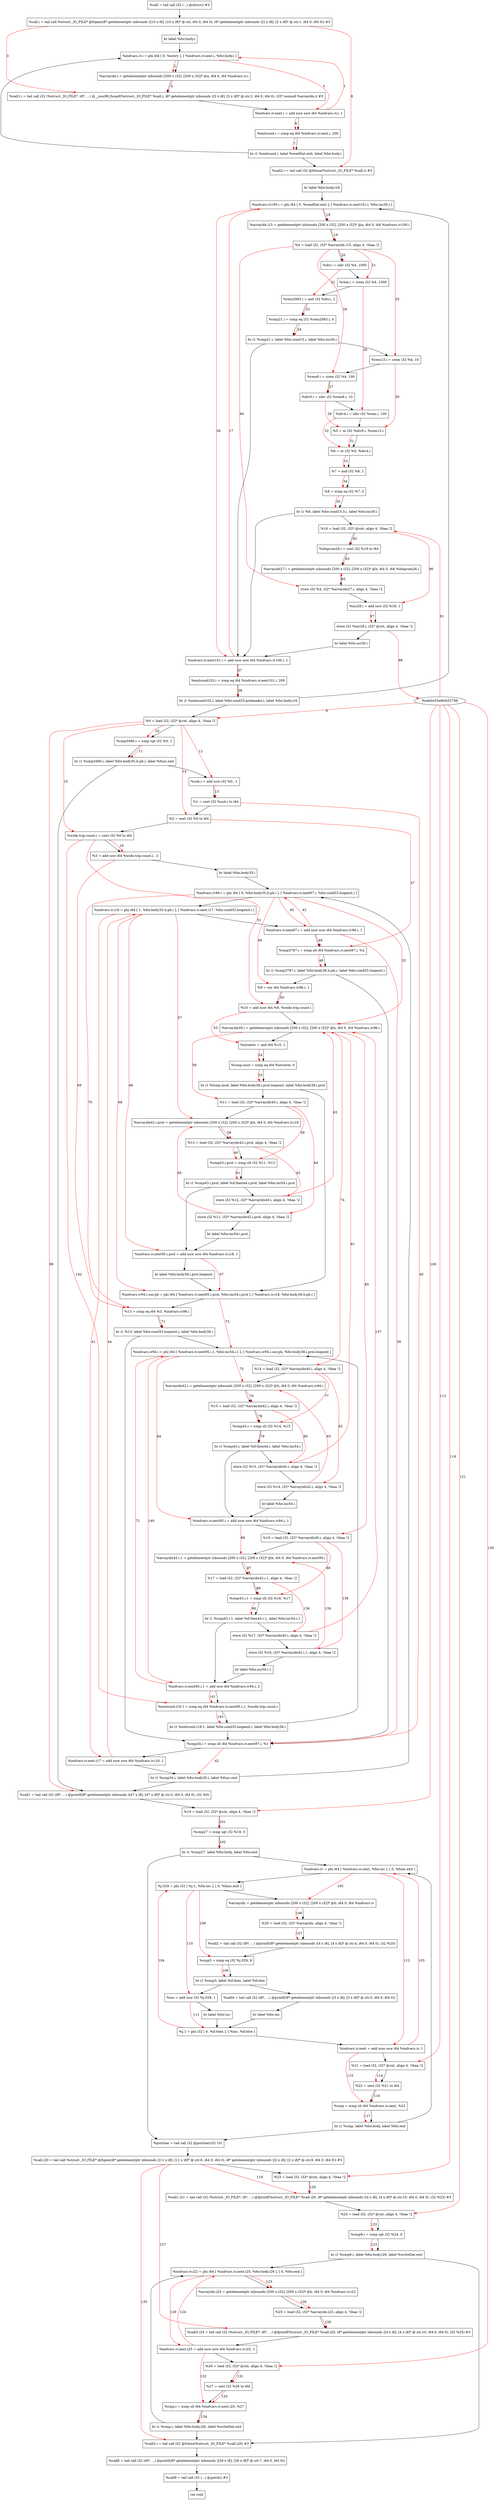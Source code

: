 digraph "CDFG for'main' function" {
	Node0x55a6fcb5b948[shape=record, label="  %call = tail call i32 (...) @clrscr() #3"]
	Node0x55a6fcb5bab8[shape=record, label="  %call.i = tail call %struct._IO_FILE* @fopen(i8* getelementptr inbounds ([10 x i8], [10 x i8]* @.str, i64 0, i64 0), i8* getelementptr inbounds ([2 x i8], [2 x i8]* @.str.1, i64 0, i64 0)) #3"]
	Node0x55a6fcb5bc58[shape=record, label="  br label %for.body.i"]
	Node0x55a6fcb5bd38[shape=record, label="  %indvars.iv.i = phi i64 [ 0, %entry ], [ %indvars.iv.next.i, %for.body.i ]"]
	Node0x55a6fcb5be18[shape=record, label="  %arrayidx.i = getelementptr inbounds [200 x i32], [200 x i32]* @a, i64 0, i64 %indvars.iv.i"]
	Node0x55a6fcb578c0[shape=record, label="  %call1.i = tail call i32 (%struct._IO_FILE*, i8*, ...) @__isoc99_fscanf(%struct._IO_FILE* %call.i, i8* getelementptr inbounds ([3 x i8], [3 x i8]* @.str.2, i64 0, i64 0), i32* nonnull %arrayidx.i) #3"]
	Node0x55a6fcb579b0[shape=record, label="  %indvars.iv.next.i = add nuw nsw i64 %indvars.iv.i, 1"]
	Node0x55a6fcb57a50[shape=record, label="  %exitcond.i = icmp eq i64 %indvars.iv.next.i, 200"]
	Node0x55a6fcb57b28[shape=record, label="  br i1 %exitcond.i, label %readDat.exit, label %for.body.i"]
	Node0x55a6fcb57bc0[shape=record, label="  %call2.i = tail call i32 @fclose(%struct._IO_FILE* %call.i) #3"]
	Node0x55a6fcb57cc8[shape=record, label="  br label %for.body.i16"]
	Node0x55a6fcb57f78[shape=record, label="  %0 = load i32, i32* @cnt, align 4, !tbaa !2"]
	Node0x55a6fcb5cee0[shape=record, label="  %cmp3490.i = icmp sgt i32 %0, 1"]
	Node0x55a6fcb5d148[shape=record, label="  br i1 %cmp3490.i, label %for.body35.lr.ph.i, label %func.exit"]
	Node0x55a6fcb5d1f0[shape=record, label="  %sub.i = add nsw i32 %0, -1"]
	Node0x55a6fcb5cfe8[shape=record, label="  %1 = sext i32 %sub.i to i64"]
	Node0x55a6fcb5d268[shape=record, label="  %2 = sext i32 %0 to i64"]
	Node0x55a6fcb5d2f8[shape=record, label="  %wide.trip.count.i = zext i32 %0 to i64"]
	Node0x55a6fcb5d400[shape=record, label="  %3 = add nsw i64 %wide.trip.count.i, -2"]
	Node0x55a6fcb5d508[shape=record, label="  br label %for.body35.i"]
	Node0x55a6fcb5d608[shape=record, label="  %indvars.iv100.i = phi i64 [ 0, %readDat.exit ], [ %indvars.iv.next101.i, %for.inc30.i ]"]
	Node0x55a6fcb5d748[shape=record, label="  %arrayidx.i15 = getelementptr inbounds [200 x i32], [200 x i32]* @a, i64 0, i64 %indvars.iv100.i"]
	Node0x55a6fcb5d7b8[shape=record, label="  %4 = load i32, i32* %arrayidx.i15, align 4, !tbaa !2"]
	Node0x55a6fcb5d880[shape=record, label="  %div.i = sdiv i32 %4, 1000"]
	Node0x55a6fcb5d8f0[shape=record, label="  %rem.i = srem i32 %4, 1000"]
	Node0x55a6fcb5d980[shape=record, label="  %rem2083.i = and i32 %div.i, 1"]
	Node0x55a6fcb5dd10[shape=record, label="  %cmp21.i = icmp eq i32 %rem2083.i, 0"]
	Node0x55a6fcb5de98[shape=record, label="  br i1 %cmp21.i, label %for.cond15.i, label %for.inc30.i"]
	Node0x55a6fcb5df10[shape=record, label="  %rem13.i = srem i32 %4, 10"]
	Node0x55a6fcb5dfa0[shape=record, label="  %rem8.i = srem i32 %4, 100"]
	Node0x55a6fcb5e030[shape=record, label="  %div9.i = sdiv i32 %rem8.i, 10"]
	Node0x55a6fcb5e0c0[shape=record, label="  %div4.i = sdiv i32 %rem.i, 100"]
	Node0x55a6fcb5e150[shape=record, label="  %5 = or i32 %div9.i, %rem13.i"]
	Node0x55a6fcb5e1c0[shape=record, label="  %6 = or i32 %5, %div4.i"]
	Node0x55a6fcb5e230[shape=record, label="  %7 = and i32 %6, 1"]
	Node0x55a6fcb5e2a0[shape=record, label="  %8 = icmp eq i32 %7, 0"]
	Node0x55a6fcb5e3e8[shape=record, label="  br i1 %8, label %for.cond15.3.i, label %for.inc30.i"]
	Node0x55a6fcb5e4c0[shape=record, label="  %indvars.iv.next101.i = add nuw nsw i64 %indvars.iv100.i, 1"]
	Node0x55a6fcb5e530[shape=record, label="  %exitcond102.i = icmp eq i64 %indvars.iv.next101.i, 200"]
	Node0x55a6fcb5e5e8[shape=record, label="  br i1 %exitcond102.i, label %for.cond33.preheader.i, label %for.body.i16"]
	Node0x55a6fcb5e710[shape=record, label="  %cmp34.i = icmp slt i64 %indvars.iv.next97.i, %1"]
	Node0x55a6fcb5e800[shape=record, label="  %indvars.iv.next.i17 = add nuw nsw i64 %indvars.iv.i18, 1"]
	Node0x55a6fcb5e8b8[shape=record, label="  br i1 %cmp34.i, label %for.body35.i, label %func.exit"]
	Node0x55a6fcb5e908[shape=record, label="  %indvars.iv96.i = phi i64 [ 0, %for.body35.lr.ph.i ], [ %indvars.iv.next97.i, %for.cond33.loopexit.i ]"]
	Node0x55a6fcb5e9d8[shape=record, label="  %indvars.iv.i18 = phi i64 [ 1, %for.body35.lr.ph.i ], [ %indvars.iv.next.i17, %for.cond33.loopexit.i ]"]
	Node0x55a6fcb5eaa0[shape=record, label="  %indvars.iv.next97.i = add nuw nsw i64 %indvars.iv96.i, 1"]
	Node0x55a6fcb5eb10[shape=record, label="  %cmp3787.i = icmp slt i64 %indvars.iv.next97.i, %2"]
	Node0x55a6fcb5ec18[shape=record, label="  br i1 %cmp3787.i, label %for.body38.lr.ph.i, label %for.cond33.loopexit.i"]
	Node0x55a6fcb5ec90[shape=record, label="  %9 = xor i64 %indvars.iv96.i, 1"]
	Node0x55a6fcb5ed00[shape=record, label="  %10 = add nuw i64 %9, %wide.trip.count.i"]
	Node0x55a6fcb5ed88[shape=record, label="  %arrayidx40.i = getelementptr inbounds [200 x i32], [200 x i32]* @b, i64 0, i64 %indvars.iv96.i"]
	Node0x55a6fcb5ee10[shape=record, label="  %xtraiter = and i64 %10, 1"]
	Node0x55a6fcb5ee80[shape=record, label="  %lcmp.mod = icmp eq i64 %xtraiter, 0"]
	Node0x55a6fcb5f0a8[shape=record, label="  br i1 %lcmp.mod, label %for.body38.i.prol.loopexit, label %for.body38.i.prol"]
	Node0x55a6fcb5d5b8[shape=record, label="  %11 = load i32, i32* %arrayidx40.i, align 4, !tbaa !2"]
	Node0x55a6fcb5f138[shape=record, label="  %arrayidx42.i.prol = getelementptr inbounds [200 x i32], [200 x i32]* @b, i64 0, i64 %indvars.iv.i18"]
	Node0x55a6fcb5d4a8[shape=record, label="  %12 = load i32, i32* %arrayidx42.i.prol, align 4, !tbaa !2"]
	Node0x55a6fcb5f250[shape=record, label="  %cmp43.i.prol = icmp slt i32 %11, %12"]
	Node0x55a6fcb5fad8[shape=record, label="  br i1 %cmp43.i.prol, label %if.then44.i.prol, label %for.inc54.i.prol"]
	Node0x55a6fcb5fb50[shape=record, label="  store i32 %12, i32* %arrayidx40.i, align 4, !tbaa !2"]
	Node0x55a6fcb5fbd0[shape=record, label="  store i32 %11, i32* %arrayidx42.i.prol, align 4, !tbaa !2"]
	Node0x55a6fcb5f948[shape=record, label="  br label %for.inc54.i.prol"]
	Node0x55a6fcb5fc50[shape=record, label="  %indvars.iv.next95.i.prol = add nuw nsw i64 %indvars.iv.i18, 1"]
	Node0x55a6fcb5fa28[shape=record, label="  br label %for.body38.i.prol.loopexit"]
	Node0x55a6fcb5fd08[shape=record, label="  %indvars.iv94.i.unr.ph = phi i64 [ %indvars.iv.next95.i.prol, %for.inc54.i.prol ], [ %indvars.iv.i18, %for.body38.lr.ph.i ]"]
	Node0x55a6fcb5fdd0[shape=record, label="  %13 = icmp eq i64 %3, %indvars.iv96.i"]
	Node0x55a6fcb5fea8[shape=record, label="  br i1 %13, label %for.cond33.loopexit.i, label %for.body38.i"]
	Node0x55a6fcb60008[shape=record, label="  %indvars.iv94.i = phi i64 [ %indvars.iv.next95.i.1, %for.inc54.i.1 ], [ %indvars.iv94.i.unr.ph, %for.body38.i.prol.loopexit ]"]
	Node0x55a6fcb600b8[shape=record, label="  %14 = load i32, i32* %arrayidx40.i, align 4, !tbaa !2"]
	Node0x55a6fcb60148[shape=record, label="  %arrayidx42.i = getelementptr inbounds [200 x i32], [200 x i32]* @b, i64 0, i64 %indvars.iv94.i"]
	Node0x55a6fcb601b8[shape=record, label="  %15 = load i32, i32* %arrayidx42.i, align 4, !tbaa !2"]
	Node0x55a6fcb60230[shape=record, label="  %cmp43.i = icmp slt i32 %14, %15"]
	Node0x55a6fcb60478[shape=record, label="  br i1 %cmp43.i, label %if.then44.i, label %for.inc54.i"]
	Node0x55a6fcb604f0[shape=record, label="  store i32 %15, i32* %arrayidx40.i, align 4, !tbaa !2"]
	Node0x55a6fcb60570[shape=record, label="  store i32 %14, i32* %arrayidx42.i, align 4, !tbaa !2"]
	Node0x55a6fcb60308[shape=record, label="  br label %for.inc54.i"]
	Node0x55a6fcb60620[shape=record, label="  %indvars.iv.next95.i = add nuw nsw i64 %indvars.iv94.i, 1"]
	Node0x55a6fcb603e8[shape=record, label="  %16 = load i32, i32* %arrayidx40.i, align 4, !tbaa !2"]
	Node0x55a6fcb60738[shape=record, label="  %arrayidx42.i.1 = getelementptr inbounds [200 x i32], [200 x i32]* @b, i64 0, i64 %indvars.iv.next95.i"]
	Node0x55a6fcb607a8[shape=record, label="  %17 = load i32, i32* %arrayidx42.i.1, align 4, !tbaa !2"]
	Node0x55a6fcb60820[shape=record, label="  %cmp43.i.1 = icmp slt i32 %16, %17"]
	Node0x55a6fcb5e328[shape=record, label="  br i1 %cmp43.i.1, label %if.then44.i.1, label %for.inc54.i.1"]
	Node0x55a6fcb5de08[shape=record, label="  %18 = load i32, i32* @cnt, align 4, !tbaa !2"]
	Node0x55a6fcb60958[shape=record, label="  %idxprom26.i = sext i32 %18 to i64"]
	Node0x55a6fcb609e8[shape=record, label="  %arrayidx27.i = getelementptr inbounds [200 x i32], [200 x i32]* @b, i64 0, i64 %idxprom26.i"]
	Node0x55a6fcb60aa0[shape=record, label="  store i32 %4, i32* %arrayidx27.i, align 4, !tbaa !2"]
	Node0x55a6fcb60b20[shape=record, label="  %inc28.i = add nsw i32 %18, 1"]
	Node0x55a6fcb60bb0[shape=record, label="  store i32 %inc28.i, i32* @cnt, align 4, !tbaa !2"]
	Node0x55a6fcb60c18[shape=record, label="  br label %for.inc30.i"]
	Node0x55a6fcb60e08[shape=record, label="  %call1 = tail call i32 (i8*, ...) @printf(i8* getelementptr inbounds ([47 x i8], [47 x i8]* @.str.3, i64 0, i64 0), i32 %0)"]
	Node0x55a6fcb60ee8[shape=record, label="  %19 = load i32, i32* @cnt, align 4, !tbaa !2"]
	Node0x55a6fcb60f60[shape=record, label="  %cmp27 = icmp sgt i32 %19, 0"]
	Node0x55a6fcb611b8[shape=record, label="  br i1 %cmp27, label %for.body, label %for.end"]
	Node0x55a6fcb61338[shape=record, label="  %indvars.iv = phi i64 [ %indvars.iv.next, %for.inc ], [ 0, %func.exit ]"]
	Node0x55a6fcb614b8[shape=record, label="  %j.029 = phi i32 [ %j.1, %for.inc ], [ 0, %func.exit ]"]
	Node0x55a6fcb615b8[shape=record, label="  %arrayidx = getelementptr inbounds [200 x i32], [200 x i32]* @b, i64 0, i64 %indvars.iv"]
	Node0x55a6fcb61658[shape=record, label="  %20 = load i32, i32* %arrayidx, align 4, !tbaa !2"]
	Node0x55a6fcb61788[shape=record, label="  %call2 = tail call i32 (i8*, ...) @printf(i8* getelementptr inbounds ([4 x i8], [4 x i8]* @.str.4, i64 0, i64 0), i32 %20)"]
	Node0x55a6fcb61890[shape=record, label="  %cmp3 = icmp eq i32 %j.029, 9"]
	Node0x55a6fcb61ad8[shape=record, label="  br i1 %cmp3, label %if.then, label %if.else"]
	Node0x55a6fcb61bf0[shape=record, label="  %call4 = tail call i32 (i8*, ...) @printf(i8* getelementptr inbounds ([3 x i8], [3 x i8]* @.str.5, i64 0, i64 0))"]
	Node0x55a6fcb61978[shape=record, label="  br label %for.inc"]
	Node0x55a6fcb61cc0[shape=record, label="  %inc = add nsw i32 %j.029, 1"]
	Node0x55a6fcb61a48[shape=record, label="  br label %for.inc"]
	Node0x55a6fcb61d28[shape=record, label="  %j.1 = phi i32 [ 0, %if.then ], [ %inc, %if.else ]"]
	Node0x55a6fcb61df0[shape=record, label="  %indvars.iv.next = add nuw nsw i64 %indvars.iv, 1"]
	Node0x55a6fcb61058[shape=record, label="  %21 = load i32, i32* @cnt, align 4, !tbaa !2"]
	Node0x55a6fcb61468[shape=record, label="  %22 = sext i32 %21 to i64"]
	Node0x55a6fcb61e60[shape=record, label="  %cmp = icmp slt i64 %indvars.iv.next, %22"]
	Node0x55a6fcb61f08[shape=record, label="  br i1 %cmp, label %for.body, label %for.end"]
	Node0x55a6fcb62030[shape=record, label="  %putchar = tail call i32 @putchar(i32 10)"]
	Node0x55a6fcb62298[shape=record, label="  %call.i20 = tail call %struct._IO_FILE* @fopen(i8* getelementptr inbounds ([11 x i8], [11 x i8]* @.str.8, i64 0, i64 0), i8* getelementptr inbounds ([2 x i8], [2 x i8]* @.str.9, i64 0, i64 0)) #3"]
	Node0x55a6fcb612e8[shape=record, label="  %23 = load i32, i32* @cnt, align 4, !tbaa !2"]
	Node0x55a6fcb62540[shape=record, label="  %call1.i21 = tail call i32 (%struct._IO_FILE*, i8*, ...) @fprintf(%struct._IO_FILE* %call.i20, i8* getelementptr inbounds ([4 x i8], [4 x i8]* @.str.10, i64 0, i64 0), i32 %23) #3"]
	Node0x55a6fcb62648[shape=record, label="  %24 = load i32, i32* @cnt, align 4, !tbaa !2"]
	Node0x55a6fcb626c0[shape=record, label="  %cmp9.i = icmp sgt i32 %24, 0"]
	Node0x55a6fcb62908[shape=record, label="  br i1 %cmp9.i, label %for.body.i26, label %writeDat.exit"]
	Node0x55a6fcb62a08[shape=record, label="  %indvars.iv.i22 = phi i64 [ %indvars.iv.next.i25, %for.body.i26 ], [ 0, %for.end ]"]
	Node0x55a6fcb62ae8[shape=record, label="  %arrayidx.i23 = getelementptr inbounds [200 x i32], [200 x i32]* @b, i64 0, i64 %indvars.iv.i22"]
	Node0x55a6fcb62b88[shape=record, label="  %25 = load i32, i32* %arrayidx.i23, align 4, !tbaa !2"]
	Node0x55a6fcb62c50[shape=record, label="  %call2.i24 = tail call i32 (%struct._IO_FILE*, i8*, ...) @fprintf(%struct._IO_FILE* %call.i20, i8* getelementptr inbounds ([4 x i8], [4 x i8]* @.str.10, i64 0, i64 0), i32 %25) #3"]
	Node0x55a6fcb62da0[shape=record, label="  %indvars.iv.next.i25 = add nuw nsw i64 %indvars.iv.i22, 1"]
	Node0x55a6fcb62798[shape=record, label="  %26 = load i32, i32* @cnt, align 4, !tbaa !2"]
	Node0x55a6fcb62df8[shape=record, label="  %27 = sext i32 %26 to i64"]
	Node0x55a6fcb62ea0[shape=record, label="  %cmp.i = icmp slt i64 %indvars.iv.next.i25, %27"]
	Node0x55a6fcb62f28[shape=record, label="  br i1 %cmp.i, label %for.body.i26, label %writeDat.exit"]
	Node0x55a6fcb62fc0[shape=record, label="  %call3.i = tail call i32 @fclose(%struct._IO_FILE* %call.i20) #3"]
	Node0x55a6fcb63130[shape=record, label="  %call8 = tail call i32 (i8*, ...) @printf(i8* getelementptr inbounds ([26 x i8], [26 x i8]* @.str.7, i64 0, i64 0))"]
	Node0x55a6fcb5f378[shape=record, label="  %call9 = tail call i32 (...) @getch() #3"]
	Node0x55a6fcb5f440[shape=record, label="  ret void"]
	Node0x55a6fcb5f4b0[shape=record, label="  store i32 %17, i32* %arrayidx40.i, align 4, !tbaa !2"]
	Node0x55a6fcb5f530[shape=record, label="  store i32 %16, i32* %arrayidx42.i.1, align 4, !tbaa !2"]
	Node0x55a6fcb608f8[shape=record, label="  br label %for.inc54.i.1"]
	Node0x55a6fcb5f5b0[shape=record, label="  %indvars.iv.next95.i.1 = add nsw i64 %indvars.iv94.i, 2"]
	Node0x55a6fcb5f620[shape=record, label="  %exitcond.i19.1 = icmp eq i64 %indvars.iv.next95.i.1, %wide.trip.count.i"]
	Node0x55a6fcb5f6d8[shape=record, label="  br i1 %exitcond.i19.1, label %for.cond33.loopexit.i, label %for.body38.i"]
	Node0x55a6fcb5b948 -> Node0x55a6fcb5bab8
	Node0x55a6fcb5bab8 -> Node0x55a6fcb5bc58
	Node0x55a6fcb5bc58 -> Node0x55a6fcb5bd38
	Node0x55a6fcb5bd38 -> Node0x55a6fcb5be18
	Node0x55a6fcb5be18 -> Node0x55a6fcb578c0
	Node0x55a6fcb578c0 -> Node0x55a6fcb579b0
	Node0x55a6fcb579b0 -> Node0x55a6fcb57a50
	Node0x55a6fcb57a50 -> Node0x55a6fcb57b28
	Node0x55a6fcb57b28 -> Node0x55a6fcb57bc0
	Node0x55a6fcb57b28 -> Node0x55a6fcb5bd38
	Node0x55a6fcb57bc0 -> Node0x55a6fcb57cc8
	Node0x55a6fcb57cc8 -> Node0x55a6fcb5d608
	Node0x55a6fcb57f78 -> Node0x55a6fcb5cee0
	Node0x55a6fcb5cee0 -> Node0x55a6fcb5d148
	Node0x55a6fcb5d148 -> Node0x55a6fcb5d1f0
	Node0x55a6fcb5d148 -> Node0x55a6fcb60e08
	Node0x55a6fcb5d1f0 -> Node0x55a6fcb5cfe8
	Node0x55a6fcb5cfe8 -> Node0x55a6fcb5d268
	Node0x55a6fcb5d268 -> Node0x55a6fcb5d2f8
	Node0x55a6fcb5d2f8 -> Node0x55a6fcb5d400
	Node0x55a6fcb5d400 -> Node0x55a6fcb5d508
	Node0x55a6fcb5d508 -> Node0x55a6fcb5e908
	Node0x55a6fcb5d608 -> Node0x55a6fcb5d748
	Node0x55a6fcb5d748 -> Node0x55a6fcb5d7b8
	Node0x55a6fcb5d7b8 -> Node0x55a6fcb5d880
	Node0x55a6fcb5d880 -> Node0x55a6fcb5d8f0
	Node0x55a6fcb5d8f0 -> Node0x55a6fcb5d980
	Node0x55a6fcb5d980 -> Node0x55a6fcb5dd10
	Node0x55a6fcb5dd10 -> Node0x55a6fcb5de98
	Node0x55a6fcb5de98 -> Node0x55a6fcb5df10
	Node0x55a6fcb5de98 -> Node0x55a6fcb5e4c0
	Node0x55a6fcb5df10 -> Node0x55a6fcb5dfa0
	Node0x55a6fcb5dfa0 -> Node0x55a6fcb5e030
	Node0x55a6fcb5e030 -> Node0x55a6fcb5e0c0
	Node0x55a6fcb5e0c0 -> Node0x55a6fcb5e150
	Node0x55a6fcb5e150 -> Node0x55a6fcb5e1c0
	Node0x55a6fcb5e1c0 -> Node0x55a6fcb5e230
	Node0x55a6fcb5e230 -> Node0x55a6fcb5e2a0
	Node0x55a6fcb5e2a0 -> Node0x55a6fcb5e3e8
	Node0x55a6fcb5e3e8 -> Node0x55a6fcb5de08
	Node0x55a6fcb5e3e8 -> Node0x55a6fcb5e4c0
	Node0x55a6fcb5e4c0 -> Node0x55a6fcb5e530
	Node0x55a6fcb5e530 -> Node0x55a6fcb5e5e8
	Node0x55a6fcb5e5e8 -> Node0x55a6fcb57f78
	Node0x55a6fcb5e5e8 -> Node0x55a6fcb5d608
	Node0x55a6fcb5e710 -> Node0x55a6fcb5e800
	Node0x55a6fcb5e800 -> Node0x55a6fcb5e8b8
	Node0x55a6fcb5e8b8 -> Node0x55a6fcb5e908
	Node0x55a6fcb5e8b8 -> Node0x55a6fcb60e08
	Node0x55a6fcb5e908 -> Node0x55a6fcb5e9d8
	Node0x55a6fcb5e9d8 -> Node0x55a6fcb5eaa0
	Node0x55a6fcb5eaa0 -> Node0x55a6fcb5eb10
	Node0x55a6fcb5eb10 -> Node0x55a6fcb5ec18
	Node0x55a6fcb5ec18 -> Node0x55a6fcb5ec90
	Node0x55a6fcb5ec18 -> Node0x55a6fcb5e710
	Node0x55a6fcb5ec90 -> Node0x55a6fcb5ed00
	Node0x55a6fcb5ed00 -> Node0x55a6fcb5ed88
	Node0x55a6fcb5ed88 -> Node0x55a6fcb5ee10
	Node0x55a6fcb5ee10 -> Node0x55a6fcb5ee80
	Node0x55a6fcb5ee80 -> Node0x55a6fcb5f0a8
	Node0x55a6fcb5f0a8 -> Node0x55a6fcb5fd08
	Node0x55a6fcb5f0a8 -> Node0x55a6fcb5d5b8
	Node0x55a6fcb5d5b8 -> Node0x55a6fcb5f138
	Node0x55a6fcb5f138 -> Node0x55a6fcb5d4a8
	Node0x55a6fcb5d4a8 -> Node0x55a6fcb5f250
	Node0x55a6fcb5f250 -> Node0x55a6fcb5fad8
	Node0x55a6fcb5fad8 -> Node0x55a6fcb5fb50
	Node0x55a6fcb5fad8 -> Node0x55a6fcb5fc50
	Node0x55a6fcb5fb50 -> Node0x55a6fcb5fbd0
	Node0x55a6fcb5fbd0 -> Node0x55a6fcb5f948
	Node0x55a6fcb5f948 -> Node0x55a6fcb5fc50
	Node0x55a6fcb5fc50 -> Node0x55a6fcb5fa28
	Node0x55a6fcb5fa28 -> Node0x55a6fcb5fd08
	Node0x55a6fcb5fd08 -> Node0x55a6fcb5fdd0
	Node0x55a6fcb5fdd0 -> Node0x55a6fcb5fea8
	Node0x55a6fcb5fea8 -> Node0x55a6fcb5e710
	Node0x55a6fcb5fea8 -> Node0x55a6fcb60008
	Node0x55a6fcb60008 -> Node0x55a6fcb600b8
	Node0x55a6fcb600b8 -> Node0x55a6fcb60148
	Node0x55a6fcb60148 -> Node0x55a6fcb601b8
	Node0x55a6fcb601b8 -> Node0x55a6fcb60230
	Node0x55a6fcb60230 -> Node0x55a6fcb60478
	Node0x55a6fcb60478 -> Node0x55a6fcb604f0
	Node0x55a6fcb60478 -> Node0x55a6fcb60620
	Node0x55a6fcb604f0 -> Node0x55a6fcb60570
	Node0x55a6fcb60570 -> Node0x55a6fcb60308
	Node0x55a6fcb60308 -> Node0x55a6fcb60620
	Node0x55a6fcb60620 -> Node0x55a6fcb603e8
	Node0x55a6fcb603e8 -> Node0x55a6fcb60738
	Node0x55a6fcb60738 -> Node0x55a6fcb607a8
	Node0x55a6fcb607a8 -> Node0x55a6fcb60820
	Node0x55a6fcb60820 -> Node0x55a6fcb5e328
	Node0x55a6fcb5e328 -> Node0x55a6fcb5f4b0
	Node0x55a6fcb5e328 -> Node0x55a6fcb5f5b0
	Node0x55a6fcb5de08 -> Node0x55a6fcb60958
	Node0x55a6fcb60958 -> Node0x55a6fcb609e8
	Node0x55a6fcb609e8 -> Node0x55a6fcb60aa0
	Node0x55a6fcb60aa0 -> Node0x55a6fcb60b20
	Node0x55a6fcb60b20 -> Node0x55a6fcb60bb0
	Node0x55a6fcb60bb0 -> Node0x55a6fcb60c18
	Node0x55a6fcb60c18 -> Node0x55a6fcb5e4c0
	Node0x55a6fcb60e08 -> Node0x55a6fcb60ee8
	Node0x55a6fcb60ee8 -> Node0x55a6fcb60f60
	Node0x55a6fcb60f60 -> Node0x55a6fcb611b8
	Node0x55a6fcb611b8 -> Node0x55a6fcb61338
	Node0x55a6fcb611b8 -> Node0x55a6fcb62030
	Node0x55a6fcb61338 -> Node0x55a6fcb614b8
	Node0x55a6fcb614b8 -> Node0x55a6fcb615b8
	Node0x55a6fcb615b8 -> Node0x55a6fcb61658
	Node0x55a6fcb61658 -> Node0x55a6fcb61788
	Node0x55a6fcb61788 -> Node0x55a6fcb61890
	Node0x55a6fcb61890 -> Node0x55a6fcb61ad8
	Node0x55a6fcb61ad8 -> Node0x55a6fcb61bf0
	Node0x55a6fcb61ad8 -> Node0x55a6fcb61cc0
	Node0x55a6fcb61bf0 -> Node0x55a6fcb61978
	Node0x55a6fcb61978 -> Node0x55a6fcb61d28
	Node0x55a6fcb61cc0 -> Node0x55a6fcb61a48
	Node0x55a6fcb61a48 -> Node0x55a6fcb61d28
	Node0x55a6fcb61d28 -> Node0x55a6fcb61df0
	Node0x55a6fcb61df0 -> Node0x55a6fcb61058
	Node0x55a6fcb61058 -> Node0x55a6fcb61468
	Node0x55a6fcb61468 -> Node0x55a6fcb61e60
	Node0x55a6fcb61e60 -> Node0x55a6fcb61f08
	Node0x55a6fcb61f08 -> Node0x55a6fcb61338
	Node0x55a6fcb61f08 -> Node0x55a6fcb62030
	Node0x55a6fcb62030 -> Node0x55a6fcb62298
	Node0x55a6fcb62298 -> Node0x55a6fcb612e8
	Node0x55a6fcb612e8 -> Node0x55a6fcb62540
	Node0x55a6fcb62540 -> Node0x55a6fcb62648
	Node0x55a6fcb62648 -> Node0x55a6fcb626c0
	Node0x55a6fcb626c0 -> Node0x55a6fcb62908
	Node0x55a6fcb62908 -> Node0x55a6fcb62a08
	Node0x55a6fcb62908 -> Node0x55a6fcb62fc0
	Node0x55a6fcb62a08 -> Node0x55a6fcb62ae8
	Node0x55a6fcb62ae8 -> Node0x55a6fcb62b88
	Node0x55a6fcb62b88 -> Node0x55a6fcb62c50
	Node0x55a6fcb62c50 -> Node0x55a6fcb62da0
	Node0x55a6fcb62da0 -> Node0x55a6fcb62798
	Node0x55a6fcb62798 -> Node0x55a6fcb62df8
	Node0x55a6fcb62df8 -> Node0x55a6fcb62ea0
	Node0x55a6fcb62ea0 -> Node0x55a6fcb62f28
	Node0x55a6fcb62f28 -> Node0x55a6fcb62a08
	Node0x55a6fcb62f28 -> Node0x55a6fcb62fc0
	Node0x55a6fcb62fc0 -> Node0x55a6fcb63130
	Node0x55a6fcb63130 -> Node0x55a6fcb5f378
	Node0x55a6fcb5f378 -> Node0x55a6fcb5f440
	Node0x55a6fcb5f4b0 -> Node0x55a6fcb5f530
	Node0x55a6fcb5f530 -> Node0x55a6fcb608f8
	Node0x55a6fcb608f8 -> Node0x55a6fcb5f5b0
	Node0x55a6fcb5f5b0 -> Node0x55a6fcb5f620
	Node0x55a6fcb5f620 -> Node0x55a6fcb5f6d8
	Node0x55a6fcb5f6d8 -> Node0x55a6fcb5e710
	Node0x55a6fcb5f6d8 -> Node0x55a6fcb60008
edge [color=red]
	Node0x55a6fcb579b0 -> Node0x55a6fcb5bd38[label="1"]
	Node0x55a6fcb5bd38 -> Node0x55a6fcb5be18[label="2"]
	Node0x55a6fcb5bab8 -> Node0x55a6fcb578c0[label="3"]
	Node0x55a6fcb5be18 -> Node0x55a6fcb578c0[label="4"]
	Node0x55a6fcb5bd38 -> Node0x55a6fcb579b0[label="5"]
	Node0x55a6fcb579b0 -> Node0x55a6fcb57a50[label="6"]
	Node0x55a6fcb57a50 -> Node0x55a6fcb57b28[label="7"]
	Node0x55a6fcb5bab8 -> Node0x55a6fcb57bc0[label="8"]
	Node0x55a6fcb52798 -> Node0x55a6fcb57f78[label="9"]
	Node0x55a6fcb57f78 -> Node0x55a6fcb5cee0[label="10"]
	Node0x55a6fcb5cee0 -> Node0x55a6fcb5d148[label="11"]
	Node0x55a6fcb57f78 -> Node0x55a6fcb5d1f0[label="12"]
	Node0x55a6fcb5d1f0 -> Node0x55a6fcb5cfe8[label="13"]
	Node0x55a6fcb57f78 -> Node0x55a6fcb5d268[label="14"]
	Node0x55a6fcb57f78 -> Node0x55a6fcb5d2f8[label="15"]
	Node0x55a6fcb5d2f8 -> Node0x55a6fcb5d400[label="16"]
	Node0x55a6fcb5e4c0 -> Node0x55a6fcb5d608[label="17"]
	Node0x55a6fcb5d608 -> Node0x55a6fcb5d748[label="18"]
	Node0x55a6fcb5d748 -> Node0x55a6fcb5d7b8[label="19"]
	Node0x55a6fcb5d7b8 -> Node0x55a6fcb5d880[label="20"]
	Node0x55a6fcb5d7b8 -> Node0x55a6fcb5d8f0[label="21"]
	Node0x55a6fcb5d880 -> Node0x55a6fcb5d980[label="22"]
	Node0x55a6fcb5d980 -> Node0x55a6fcb5dd10[label="23"]
	Node0x55a6fcb5dd10 -> Node0x55a6fcb5de98[label="24"]
	Node0x55a6fcb5d7b8 -> Node0x55a6fcb5df10[label="25"]
	Node0x55a6fcb5d7b8 -> Node0x55a6fcb5dfa0[label="26"]
	Node0x55a6fcb5dfa0 -> Node0x55a6fcb5e030[label="27"]
	Node0x55a6fcb5d8f0 -> Node0x55a6fcb5e0c0[label="28"]
	Node0x55a6fcb5e030 -> Node0x55a6fcb5e150[label="29"]
	Node0x55a6fcb5df10 -> Node0x55a6fcb5e150[label="30"]
	Node0x55a6fcb5e150 -> Node0x55a6fcb5e1c0[label="31"]
	Node0x55a6fcb5e0c0 -> Node0x55a6fcb5e1c0[label="32"]
	Node0x55a6fcb5e1c0 -> Node0x55a6fcb5e230[label="33"]
	Node0x55a6fcb5e230 -> Node0x55a6fcb5e2a0[label="34"]
	Node0x55a6fcb5e2a0 -> Node0x55a6fcb5e3e8[label="35"]
	Node0x55a6fcb5d608 -> Node0x55a6fcb5e4c0[label="36"]
	Node0x55a6fcb5e4c0 -> Node0x55a6fcb5e530[label="37"]
	Node0x55a6fcb5e530 -> Node0x55a6fcb5e5e8[label="38"]
	Node0x55a6fcb5eaa0 -> Node0x55a6fcb5e710[label="39"]
	Node0x55a6fcb5cfe8 -> Node0x55a6fcb5e710[label="40"]
	Node0x55a6fcb5e9d8 -> Node0x55a6fcb5e800[label="41"]
	Node0x55a6fcb5e710 -> Node0x55a6fcb5e8b8[label="42"]
	Node0x55a6fcb5eaa0 -> Node0x55a6fcb5e908[label="43"]
	Node0x55a6fcb5e800 -> Node0x55a6fcb5e9d8[label="44"]
	Node0x55a6fcb5e908 -> Node0x55a6fcb5eaa0[label="45"]
	Node0x55a6fcb5eaa0 -> Node0x55a6fcb5eb10[label="46"]
	Node0x55a6fcb5d268 -> Node0x55a6fcb5eb10[label="47"]
	Node0x55a6fcb5eb10 -> Node0x55a6fcb5ec18[label="48"]
	Node0x55a6fcb5e908 -> Node0x55a6fcb5ec90[label="49"]
	Node0x55a6fcb5ec90 -> Node0x55a6fcb5ed00[label="50"]
	Node0x55a6fcb5d2f8 -> Node0x55a6fcb5ed00[label="51"]
	Node0x55a6fcb5e908 -> Node0x55a6fcb5ed88[label="52"]
	Node0x55a6fcb5ed00 -> Node0x55a6fcb5ee10[label="53"]
	Node0x55a6fcb5ee10 -> Node0x55a6fcb5ee80[label="54"]
	Node0x55a6fcb5ee80 -> Node0x55a6fcb5f0a8[label="55"]
	Node0x55a6fcb5ed88 -> Node0x55a6fcb5d5b8[label="56"]
	Node0x55a6fcb5e9d8 -> Node0x55a6fcb5f138[label="57"]
	Node0x55a6fcb5f138 -> Node0x55a6fcb5d4a8[label="58"]
	Node0x55a6fcb5d5b8 -> Node0x55a6fcb5f250[label="59"]
	Node0x55a6fcb5d4a8 -> Node0x55a6fcb5f250[label="60"]
	Node0x55a6fcb5f250 -> Node0x55a6fcb5fad8[label="61"]
	Node0x55a6fcb5d4a8 -> Node0x55a6fcb5fb50[label="62"]
	Node0x55a6fcb5fb50 -> Node0x55a6fcb5ed88[label="63"]
	Node0x55a6fcb5d5b8 -> Node0x55a6fcb5fbd0[label="64"]
	Node0x55a6fcb5fbd0 -> Node0x55a6fcb5f138[label="65"]
	Node0x55a6fcb5e9d8 -> Node0x55a6fcb5fc50[label="66"]
	Node0x55a6fcb5fc50 -> Node0x55a6fcb5fd08[label="67"]
	Node0x55a6fcb5e9d8 -> Node0x55a6fcb5fd08[label="68"]
	Node0x55a6fcb5d400 -> Node0x55a6fcb5fdd0[label="69"]
	Node0x55a6fcb5e908 -> Node0x55a6fcb5fdd0[label="70"]
	Node0x55a6fcb5fdd0 -> Node0x55a6fcb5fea8[label="71"]
	Node0x55a6fcb5f5b0 -> Node0x55a6fcb60008[label="72"]
	Node0x55a6fcb5fd08 -> Node0x55a6fcb60008[label="73"]
	Node0x55a6fcb5ed88 -> Node0x55a6fcb600b8[label="74"]
	Node0x55a6fcb60008 -> Node0x55a6fcb60148[label="75"]
	Node0x55a6fcb60148 -> Node0x55a6fcb601b8[label="76"]
	Node0x55a6fcb600b8 -> Node0x55a6fcb60230[label="77"]
	Node0x55a6fcb601b8 -> Node0x55a6fcb60230[label="78"]
	Node0x55a6fcb60230 -> Node0x55a6fcb60478[label="79"]
	Node0x55a6fcb601b8 -> Node0x55a6fcb604f0[label="80"]
	Node0x55a6fcb604f0 -> Node0x55a6fcb5ed88[label="81"]
	Node0x55a6fcb600b8 -> Node0x55a6fcb60570[label="82"]
	Node0x55a6fcb60570 -> Node0x55a6fcb60148[label="83"]
	Node0x55a6fcb60008 -> Node0x55a6fcb60620[label="84"]
	Node0x55a6fcb5ed88 -> Node0x55a6fcb603e8[label="85"]
	Node0x55a6fcb60620 -> Node0x55a6fcb60738[label="86"]
	Node0x55a6fcb60738 -> Node0x55a6fcb607a8[label="87"]
	Node0x55a6fcb603e8 -> Node0x55a6fcb60820[label="88"]
	Node0x55a6fcb607a8 -> Node0x55a6fcb60820[label="89"]
	Node0x55a6fcb60820 -> Node0x55a6fcb5e328[label="90"]
	Node0x55a6fcb52798 -> Node0x55a6fcb5de08[label="91"]
	Node0x55a6fcb5de08 -> Node0x55a6fcb60958[label="92"]
	Node0x55a6fcb60958 -> Node0x55a6fcb609e8[label="93"]
	Node0x55a6fcb5d7b8 -> Node0x55a6fcb60aa0[label="94"]
	Node0x55a6fcb60aa0 -> Node0x55a6fcb609e8[label="95"]
	Node0x55a6fcb5de08 -> Node0x55a6fcb60b20[label="96"]
	Node0x55a6fcb60b20 -> Node0x55a6fcb60bb0[label="97"]
	Node0x55a6fcb60bb0 -> Node0x55a6fcb52798[label="98"]
	Node0x55a6fcb57f78 -> Node0x55a6fcb60e08[label="99"]
	Node0x55a6fcb52798 -> Node0x55a6fcb60ee8[label="100"]
	Node0x55a6fcb60ee8 -> Node0x55a6fcb60f60[label="101"]
	Node0x55a6fcb60f60 -> Node0x55a6fcb611b8[label="102"]
	Node0x55a6fcb61df0 -> Node0x55a6fcb61338[label="103"]
	Node0x55a6fcb61d28 -> Node0x55a6fcb614b8[label="104"]
	Node0x55a6fcb61338 -> Node0x55a6fcb615b8[label="105"]
	Node0x55a6fcb615b8 -> Node0x55a6fcb61658[label="106"]
	Node0x55a6fcb61658 -> Node0x55a6fcb61788[label="107"]
	Node0x55a6fcb614b8 -> Node0x55a6fcb61890[label="108"]
	Node0x55a6fcb61890 -> Node0x55a6fcb61ad8[label="109"]
	Node0x55a6fcb614b8 -> Node0x55a6fcb61cc0[label="110"]
	Node0x55a6fcb61cc0 -> Node0x55a6fcb61d28[label="111"]
	Node0x55a6fcb61338 -> Node0x55a6fcb61df0[label="112"]
	Node0x55a6fcb52798 -> Node0x55a6fcb61058[label="113"]
	Node0x55a6fcb61058 -> Node0x55a6fcb61468[label="114"]
	Node0x55a6fcb61df0 -> Node0x55a6fcb61e60[label="115"]
	Node0x55a6fcb61468 -> Node0x55a6fcb61e60[label="116"]
	Node0x55a6fcb61e60 -> Node0x55a6fcb61f08[label="117"]
	Node0x55a6fcb52798 -> Node0x55a6fcb612e8[label="118"]
	Node0x55a6fcb62298 -> Node0x55a6fcb62540[label="119"]
	Node0x55a6fcb612e8 -> Node0x55a6fcb62540[label="120"]
	Node0x55a6fcb52798 -> Node0x55a6fcb62648[label="121"]
	Node0x55a6fcb62648 -> Node0x55a6fcb626c0[label="122"]
	Node0x55a6fcb626c0 -> Node0x55a6fcb62908[label="123"]
	Node0x55a6fcb62da0 -> Node0x55a6fcb62a08[label="124"]
	Node0x55a6fcb62a08 -> Node0x55a6fcb62ae8[label="125"]
	Node0x55a6fcb62ae8 -> Node0x55a6fcb62b88[label="126"]
	Node0x55a6fcb62298 -> Node0x55a6fcb62c50[label="127"]
	Node0x55a6fcb62b88 -> Node0x55a6fcb62c50[label="128"]
	Node0x55a6fcb62a08 -> Node0x55a6fcb62da0[label="129"]
	Node0x55a6fcb52798 -> Node0x55a6fcb62798[label="130"]
	Node0x55a6fcb62798 -> Node0x55a6fcb62df8[label="131"]
	Node0x55a6fcb62da0 -> Node0x55a6fcb62ea0[label="132"]
	Node0x55a6fcb62df8 -> Node0x55a6fcb62ea0[label="133"]
	Node0x55a6fcb62ea0 -> Node0x55a6fcb62f28[label="134"]
	Node0x55a6fcb62298 -> Node0x55a6fcb62fc0[label="135"]
	Node0x55a6fcb607a8 -> Node0x55a6fcb5f4b0[label="136"]
	Node0x55a6fcb5f4b0 -> Node0x55a6fcb5ed88[label="137"]
	Node0x55a6fcb603e8 -> Node0x55a6fcb5f530[label="138"]
	Node0x55a6fcb5f530 -> Node0x55a6fcb60738[label="139"]
	Node0x55a6fcb60008 -> Node0x55a6fcb5f5b0[label="140"]
	Node0x55a6fcb5f5b0 -> Node0x55a6fcb5f620[label="141"]
	Node0x55a6fcb5d2f8 -> Node0x55a6fcb5f620[label="142"]
	Node0x55a6fcb5f620 -> Node0x55a6fcb5f6d8[label="143"]
}
